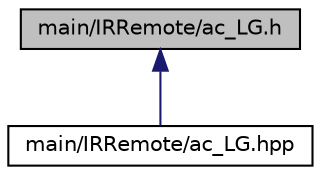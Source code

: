 digraph "main/IRRemote/ac_LG.h"
{
 // LATEX_PDF_SIZE
  edge [fontname="Helvetica",fontsize="10",labelfontname="Helvetica",labelfontsize="10"];
  node [fontname="Helvetica",fontsize="10",shape=record];
  Node1 [label="main/IRRemote/ac_LG.h",height=0.2,width=0.4,color="black", fillcolor="grey75", style="filled", fontcolor="black",tooltip=" "];
  Node1 -> Node2 [dir="back",color="midnightblue",fontsize="10",style="solid",fontname="Helvetica"];
  Node2 [label="main/IRRemote/ac_LG.hpp",height=0.2,width=0.4,color="black", fillcolor="white", style="filled",URL="$_i_r_remote_2ac___l_g_8hpp.html",tooltip=" "];
}
